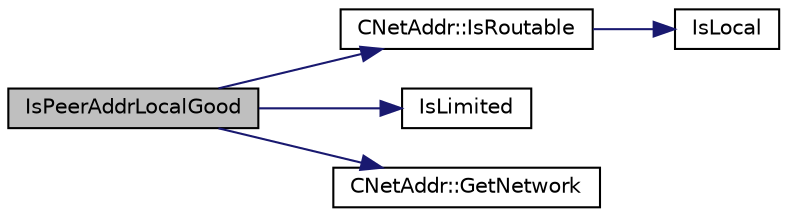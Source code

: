 digraph "IsPeerAddrLocalGood"
{
  edge [fontname="Helvetica",fontsize="10",labelfontname="Helvetica",labelfontsize="10"];
  node [fontname="Helvetica",fontsize="10",shape=record];
  rankdir="LR";
  Node173 [label="IsPeerAddrLocalGood",height=0.2,width=0.4,color="black", fillcolor="grey75", style="filled", fontcolor="black"];
  Node173 -> Node174 [color="midnightblue",fontsize="10",style="solid",fontname="Helvetica"];
  Node174 [label="CNetAddr::IsRoutable",height=0.2,width=0.4,color="black", fillcolor="white", style="filled",URL="$d3/dc3/class_c_net_addr.html#a4e3b2fea2a6151c76684b3812df4a5c3"];
  Node174 -> Node175 [color="midnightblue",fontsize="10",style="solid",fontname="Helvetica"];
  Node175 [label="IsLocal",height=0.2,width=0.4,color="black", fillcolor="white", style="filled",URL="$dd/d84/net_8cpp.html#a16fa1bd4d34c4c29c90903fc3cdf7517",tooltip="check whether a given address is potentially local "];
  Node173 -> Node176 [color="midnightblue",fontsize="10",style="solid",fontname="Helvetica"];
  Node176 [label="IsLimited",height=0.2,width=0.4,color="black", fillcolor="white", style="filled",URL="$dd/d84/net_8cpp.html#a96eb2fba6d80870802ac787b6ada4beb"];
  Node173 -> Node177 [color="midnightblue",fontsize="10",style="solid",fontname="Helvetica"];
  Node177 [label="CNetAddr::GetNetwork",height=0.2,width=0.4,color="black", fillcolor="white", style="filled",URL="$d3/dc3/class_c_net_addr.html#ad0162f2629f552a65acf934e1629c1db"];
}
